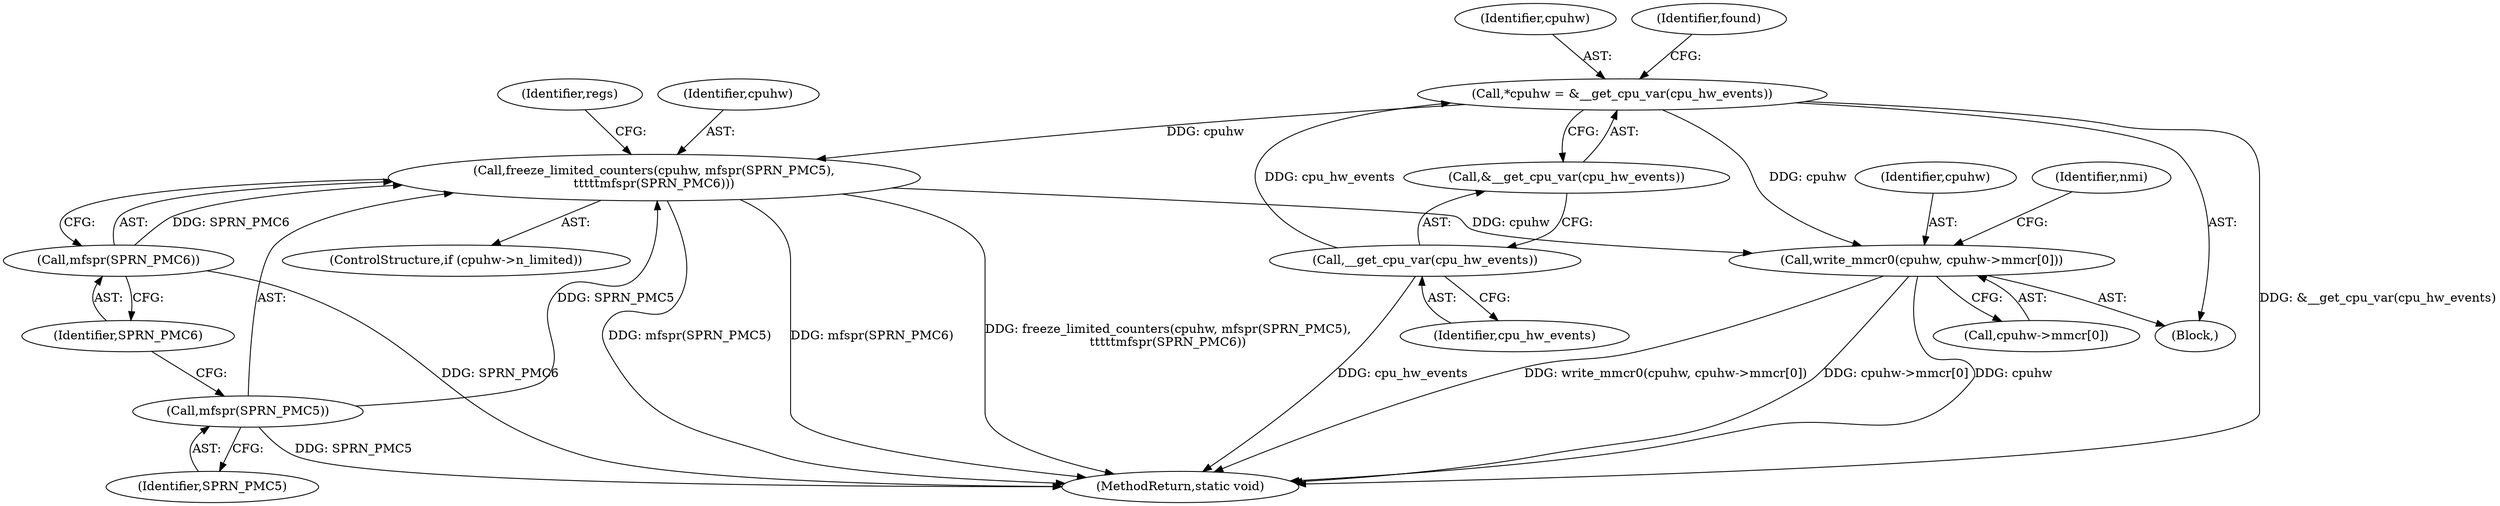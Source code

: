 digraph "0_linux_a8b0ca17b80e92faab46ee7179ba9e99ccb61233_15@API" {
"1000124" [label="(Call,freeze_limited_counters(cpuhw, mfspr(SPRN_PMC5),\n\t\t\t\t\tmfspr(SPRN_PMC6)))"];
"1000108" [label="(Call,*cpuhw = &__get_cpu_var(cpu_hw_events))"];
"1000111" [label="(Call,__get_cpu_var(cpu_hw_events))"];
"1000126" [label="(Call,mfspr(SPRN_PMC5))"];
"1000128" [label="(Call,mfspr(SPRN_PMC6))"];
"1000234" [label="(Call,write_mmcr0(cpuhw, cpuhw->mmcr[0]))"];
"1000110" [label="(Call,&__get_cpu_var(cpu_hw_events))"];
"1000111" [label="(Call,__get_cpu_var(cpu_hw_events))"];
"1000105" [label="(Block,)"];
"1000131" [label="(Identifier,regs)"];
"1000125" [label="(Identifier,cpuhw)"];
"1000109" [label="(Identifier,cpuhw)"];
"1000112" [label="(Identifier,cpu_hw_events)"];
"1000242" [label="(Identifier,nmi)"];
"1000128" [label="(Call,mfspr(SPRN_PMC6))"];
"1000108" [label="(Call,*cpuhw = &__get_cpu_var(cpu_hw_events))"];
"1000234" [label="(Call,write_mmcr0(cpuhw, cpuhw->mmcr[0]))"];
"1000246" [label="(MethodReturn,static void)"];
"1000127" [label="(Identifier,SPRN_PMC5)"];
"1000236" [label="(Call,cpuhw->mmcr[0])"];
"1000120" [label="(ControlStructure,if (cpuhw->n_limited))"];
"1000124" [label="(Call,freeze_limited_counters(cpuhw, mfspr(SPRN_PMC5),\n\t\t\t\t\tmfspr(SPRN_PMC6)))"];
"1000117" [label="(Identifier,found)"];
"1000129" [label="(Identifier,SPRN_PMC6)"];
"1000235" [label="(Identifier,cpuhw)"];
"1000126" [label="(Call,mfspr(SPRN_PMC5))"];
"1000124" -> "1000120"  [label="AST: "];
"1000124" -> "1000128"  [label="CFG: "];
"1000125" -> "1000124"  [label="AST: "];
"1000126" -> "1000124"  [label="AST: "];
"1000128" -> "1000124"  [label="AST: "];
"1000131" -> "1000124"  [label="CFG: "];
"1000124" -> "1000246"  [label="DDG: freeze_limited_counters(cpuhw, mfspr(SPRN_PMC5),\n\t\t\t\t\tmfspr(SPRN_PMC6))"];
"1000124" -> "1000246"  [label="DDG: mfspr(SPRN_PMC5)"];
"1000124" -> "1000246"  [label="DDG: mfspr(SPRN_PMC6)"];
"1000108" -> "1000124"  [label="DDG: cpuhw"];
"1000126" -> "1000124"  [label="DDG: SPRN_PMC5"];
"1000128" -> "1000124"  [label="DDG: SPRN_PMC6"];
"1000124" -> "1000234"  [label="DDG: cpuhw"];
"1000108" -> "1000105"  [label="AST: "];
"1000108" -> "1000110"  [label="CFG: "];
"1000109" -> "1000108"  [label="AST: "];
"1000110" -> "1000108"  [label="AST: "];
"1000117" -> "1000108"  [label="CFG: "];
"1000108" -> "1000246"  [label="DDG: &__get_cpu_var(cpu_hw_events)"];
"1000111" -> "1000108"  [label="DDG: cpu_hw_events"];
"1000108" -> "1000234"  [label="DDG: cpuhw"];
"1000111" -> "1000110"  [label="AST: "];
"1000111" -> "1000112"  [label="CFG: "];
"1000112" -> "1000111"  [label="AST: "];
"1000110" -> "1000111"  [label="CFG: "];
"1000111" -> "1000246"  [label="DDG: cpu_hw_events"];
"1000126" -> "1000127"  [label="CFG: "];
"1000127" -> "1000126"  [label="AST: "];
"1000129" -> "1000126"  [label="CFG: "];
"1000126" -> "1000246"  [label="DDG: SPRN_PMC5"];
"1000128" -> "1000129"  [label="CFG: "];
"1000129" -> "1000128"  [label="AST: "];
"1000128" -> "1000246"  [label="DDG: SPRN_PMC6"];
"1000234" -> "1000105"  [label="AST: "];
"1000234" -> "1000236"  [label="CFG: "];
"1000235" -> "1000234"  [label="AST: "];
"1000236" -> "1000234"  [label="AST: "];
"1000242" -> "1000234"  [label="CFG: "];
"1000234" -> "1000246"  [label="DDG: cpuhw->mmcr[0]"];
"1000234" -> "1000246"  [label="DDG: cpuhw"];
"1000234" -> "1000246"  [label="DDG: write_mmcr0(cpuhw, cpuhw->mmcr[0])"];
}
